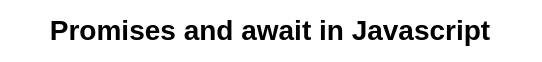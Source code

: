<mxfile version="24.7.7">
  <diagram name="Prerequisites" id="h8FZChqSasNYdlnayXyq">
    <mxGraphModel dx="1434" dy="772" grid="1" gridSize="10" guides="1" tooltips="1" connect="1" arrows="1" fold="1" page="1" pageScale="1" pageWidth="850" pageHeight="1100" math="0" shadow="0">
      <root>
        <mxCell id="0" />
        <mxCell id="1" parent="0" />
        <mxCell id="s7TUOqofENoane0X_5WP-1" value="&lt;b&gt;&lt;font style=&quot;font-size: 14px;&quot;&gt;Promises and await in Javascript&lt;/font&gt;&lt;/b&gt;" style="text;html=1;align=center;verticalAlign=middle;whiteSpace=wrap;rounded=0;" vertex="1" parent="1">
          <mxGeometry x="50" y="30" width="270" height="30" as="geometry" />
        </mxCell>
      </root>
    </mxGraphModel>
  </diagram>
</mxfile>
